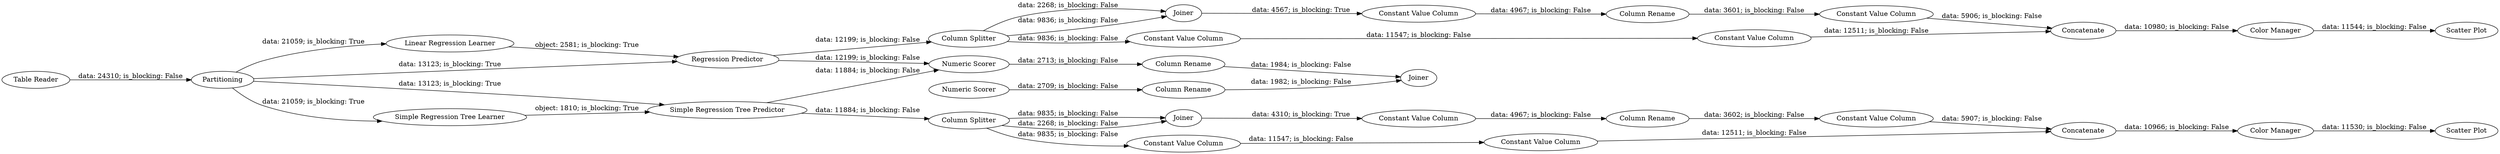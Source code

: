digraph {
	"-2682492509019915400_69" [label="Constant Value Column"]
	"-2682492509019915400_70" [label="Constant Value Column"]
	"-2682492509019915400_73" [label="Constant Value Column"]
	"-8317482257015868344_190" [label="Linear Regression Learner"]
	"-8317482257015868344_59" [label="Simple Regression Tree Learner"]
	"-3482098249701192390_71" [label="Column Rename"]
	"-2682492509019915400_71" [label="Column Rename"]
	"4588719281835073755_195" [label="Column Rename"]
	"-2682492509019915400_66" [label="Column Splitter"]
	"-8317482257015868344_200" [label="Scatter Plot"]
	"4588719281835073755_193" [label=Joiner]
	"-3482098249701192390_67" [label=Joiner]
	"-8317482257015868344_62" [label="Table Reader"]
	"-8317482257015868344_191" [label="Regression Predictor"]
	"-8317482257015868344_54" [label=Partitioning]
	"-2682492509019915400_67" [label=Joiner]
	"-3482098249701192390_72" [label="Constant Value Column"]
	"-2682492509019915400_72" [label="Constant Value Column"]
	"-3482098249701192390_68" [label=Concatenate]
	"-3482098249701192390_69" [label="Constant Value Column"]
	"4588719281835073755_194" [label="Column Rename"]
	"-8317482257015868344_199" [label="Color Manager"]
	"-3482098249701192390_66" [label="Column Splitter"]
	"-3482098249701192390_73" [label="Constant Value Column"]
	"-8317482257015868344_188" [label="Color Manager"]
	"-2682492509019915400_68" [label=Concatenate]
	"-8317482257015868344_189" [label="Scatter Plot"]
	"4588719281835073755_61" [label="Numeric Scorer"]
	"4588719281835073755_192" [label="Numeric Scorer"]
	"-8317482257015868344_60" [label="Simple Regression Tree Predictor"]
	"-3482098249701192390_70" [label="Constant Value Column"]
	"4588719281835073755_192" -> "4588719281835073755_194" [label="data: 2709; is_blocking: False"]
	"-3482098249701192390_66" -> "-3482098249701192390_67" [label="data: 9836; is_blocking: False"]
	"-8317482257015868344_60" -> "-2682492509019915400_66" [label="data: 11884; is_blocking: False"]
	"-2682492509019915400_68" -> "-8317482257015868344_188" [label="data: 10966; is_blocking: False"]
	"-2682492509019915400_71" -> "-2682492509019915400_73" [label="data: 3602; is_blocking: False"]
	"-8317482257015868344_59" -> "-8317482257015868344_60" [label="object: 1810; is_blocking: True"]
	"-3482098249701192390_66" -> "-3482098249701192390_67" [label="data: 2268; is_blocking: False"]
	"-2682492509019915400_69" -> "-2682492509019915400_71" [label="data: 4967; is_blocking: False"]
	"-8317482257015868344_54" -> "-8317482257015868344_59" [label="data: 21059; is_blocking: True"]
	"-8317482257015868344_54" -> "-8317482257015868344_191" [label="data: 13123; is_blocking: True"]
	"-8317482257015868344_190" -> "-8317482257015868344_191" [label="object: 2581; is_blocking: True"]
	"-8317482257015868344_54" -> "-8317482257015868344_60" [label="data: 13123; is_blocking: True"]
	"-3482098249701192390_70" -> "-3482098249701192390_72" [label="data: 11547; is_blocking: False"]
	"-3482098249701192390_72" -> "-3482098249701192390_68" [label="data: 12511; is_blocking: False"]
	"4588719281835073755_195" -> "4588719281835073755_193" [label="data: 1984; is_blocking: False"]
	"-8317482257015868344_62" -> "-8317482257015868344_54" [label="data: 24310; is_blocking: False"]
	"4588719281835073755_194" -> "4588719281835073755_193" [label="data: 1982; is_blocking: False"]
	"-2682492509019915400_72" -> "-2682492509019915400_68" [label="data: 12511; is_blocking: False"]
	"-2682492509019915400_67" -> "-2682492509019915400_69" [label="data: 4310; is_blocking: True"]
	"4588719281835073755_61" -> "4588719281835073755_195" [label="data: 2713; is_blocking: False"]
	"-8317482257015868344_188" -> "-8317482257015868344_189" [label="data: 11530; is_blocking: False"]
	"-8317482257015868344_191" -> "-3482098249701192390_66" [label="data: 12199; is_blocking: False"]
	"-2682492509019915400_66" -> "-2682492509019915400_70" [label="data: 9835; is_blocking: False"]
	"-3482098249701192390_67" -> "-3482098249701192390_69" [label="data: 4567; is_blocking: True"]
	"-2682492509019915400_73" -> "-2682492509019915400_68" [label="data: 5907; is_blocking: False"]
	"-8317482257015868344_60" -> "4588719281835073755_61" [label="data: 11884; is_blocking: False"]
	"-8317482257015868344_199" -> "-8317482257015868344_200" [label="data: 11544; is_blocking: False"]
	"-8317482257015868344_54" -> "-8317482257015868344_190" [label="data: 21059; is_blocking: True"]
	"-2682492509019915400_66" -> "-2682492509019915400_67" [label="data: 9835; is_blocking: False"]
	"-3482098249701192390_66" -> "-3482098249701192390_70" [label="data: 9836; is_blocking: False"]
	"-3482098249701192390_69" -> "-3482098249701192390_71" [label="data: 4967; is_blocking: False"]
	"-3482098249701192390_71" -> "-3482098249701192390_73" [label="data: 3601; is_blocking: False"]
	"-3482098249701192390_73" -> "-3482098249701192390_68" [label="data: 5906; is_blocking: False"]
	"-3482098249701192390_68" -> "-8317482257015868344_199" [label="data: 10980; is_blocking: False"]
	"-2682492509019915400_70" -> "-2682492509019915400_72" [label="data: 11547; is_blocking: False"]
	"-8317482257015868344_191" -> "4588719281835073755_61" [label="data: 12199; is_blocking: False"]
	"-2682492509019915400_66" -> "-2682492509019915400_67" [label="data: 2268; is_blocking: False"]
	rankdir=LR
}
